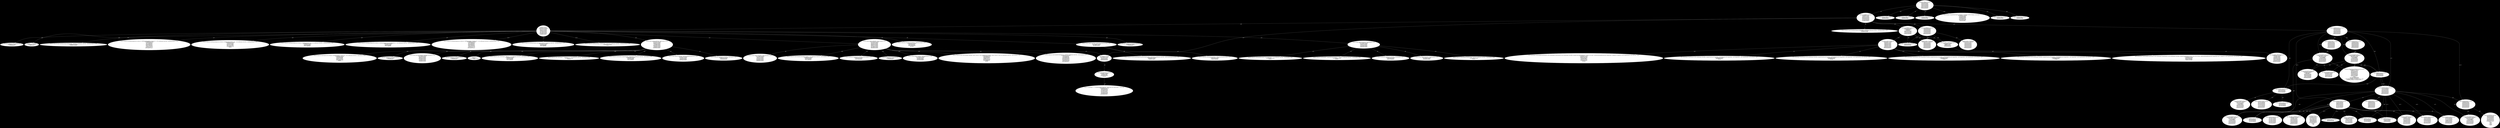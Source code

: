 digraph memory_dump_graph {
graph [bgcolor=black]
_1dff97418 [style=filled] [fillcolor=white] [label="InitialAllocationPool
 0x1dff97418 (128 bytes)
9412a09901000000
886d92e101000000
006e92e101000000
2032f9df01000000
980552e001000000
9beaab9901000000
a3eaab9901000000
37eaab9901000000..."]
_1dff97418 -> _199a01294 [color=white] [fontcolor=white] [label="@0"]
_1dff97418 -> _1e1926d88 [color=white] [fontcolor=white] [label="@8"]
_1dff97418 -> _1e1926e00 [color=white] [fontcolor=white] [label="@16"]
_1dff97418 -> _1dff93220 [color=white] [fontcolor=white] [label="@24"]
_1dff97418 -> _1e0520598 [color=white] [fontcolor=white] [label="@32"]
_1dff97418 -> _199abea9b [color=white] [fontcolor=white] [label="@40"]
_1dff97418 -> _199abeaa3 [color=white] [fontcolor=white] [label="@48"]
_1dff97418 -> _199abea37 [color=white] [fontcolor=white] [label="@56"]
_1dff97418 -> _199869378 [color=white] [fontcolor=white] [label="@64"]
_1dff97418 -> _199869380 [color=white] [fontcolor=white] [label="@72"]
_1dff97418 -> _1998693e0 [color=white] [fontcolor=white] [label="@80"]
_1dff97418 -> _19986940c [color=white] [fontcolor=white] [label="@88"]
_1dff97418 -> _199923fa4 [color=white] [fontcolor=white] [label="@96"]
_1dff97418 -> _199869adc [color=white] [fontcolor=white] [label="@104"]
_1dff97418 -> _1999243cc [color=white] [fontcolor=white] [label="@112"]
_1dff97418 -> _19992716c [color=white] [fontcolor=white] [label="@120"]
_600003f77c80 [style=filled] [fillcolor=white] [label="Instance of OS_dispatch_queue_serial
 0x600003f77c80 (128 bytes)
d841580001000000
0000000000000000
efcdab89ffffffff
c053580001000000
0000000000000000
2092190100600000
0000000000000000
0000000020fe1f00..."]
_19986940c [style=filled] [fillcolor=white] [label="protocol witness for Swift.BinaryInteger.init<A where A1: Swift.BinaryInteger>(A1) -> A in conformance Swift.UInt : Swift.BinaryInteger in Swift
 0x19986940c (24 bytes)
7f2303d5fd7bbfa9
fd03009103000094
fd7bc1a8ff0f5fd6"]
_600001191f00 [style=filled] [fillcolor=white] [label="malloc 0x600001191f00 (32 bytes)
8087f20300600000
0000000000000000
c01e190100600000
301f190100600000"]
_18b9ef7b6 [style=filled] [fillcolor=white] [label="_base64EncodingAsString:withOptions:.DataEncodeTable
 0x18b9ef7b6 (128 bytes)
636f6d2e6170706c
652e4e5346696c65
48616e646c652e31
00636f6d2e617070
6c652e4e5346696c
6548616e646c652e
3200763234403f30
423840224e534f62...
Strings:
com.apple.NSFileHandle.1
com.apple.NSFileHandle.2
v24@?0B8@\"NSObject<OS_dispatch_data>\"12i20
v20@?0@\"NSObject<OS_dispatch_data>\""]
_600001191f10 [style=filled] [fillcolor=white] [label="unknown 0x600001191f10 (128 bytes)
c01e190100600000
301f190100600000
0088f20300600000
0000000000000000
001f190100600000
d01f190100600000
2021190100600000
c84afbe301000000..."]
_600001191f10 -> _600001191ec0 [color=white] [fontcolor=white] [label="@0"]
_600001191f10 -> _600001191f30 [color=white] [fontcolor=white] [label="@8"]
_600001191f10 -> _600003f28800 [color=white] [fontcolor=white] [label="@16"]
_600001191f10 -> _600001191f00 [color=white] [fontcolor=white] [label="@32"]
_600001191f10 -> _600001191fd0 [color=white] [fontcolor=white] [label="@40"]
_600001191f10 -> _600001192120 [color=white] [fontcolor=white] [label="@48"]
_600001191f10 -> _1e3fb4ac8 [color=white] [fontcolor=white] [label="@56"]
_600001191f10 -> _600001ffc090 [color=white] [fontcolor=white] [label="@64"]
_600001191f10 -> _600003a3eed0 [color=white] [fontcolor=white] [label="@88"]
_600001191f10 -> _60000136ccf0 [color=white] [fontcolor=white] [label="@104"]
_600001191f10 -> _1dff92b88 [color=white] [fontcolor=white] [label="@112"]
_600001191f10 -> _200000003 [color=white] [fontcolor=white] [label="@120"]
_600003a3edf0 [style=filled] [fillcolor=white] [label="malloc 0x600003a3edf0 (112 bytes)
d1d8f0df01000001
0000000000000000
0000000000000000
0000000000000000
0000000000000000
8087f20300600000
0000000000000000
0000000000000000..."]
_600003a3edf0 -> _600003f28780 [color=white] [fontcolor=white] [label="@40"]
_600003a3edf0 -> _1000001dc [color=white] [fontcolor=white] [label="@96"]
_19993f600 [style=filled] [fillcolor=white] [label="swift::metadataimpl::ValueWitnesses<swift::metadataimpl::NativeBox<unsigned long long, 8ul, 8ul, 8ul>>::assignWithCopy(swift::OpaqueValue*, swift::OpaqueValue*, swift::TargetMetadata<swift::InProcess> const*)
 0x19993f600 (12 bytes)
280040f9080000f9
c0035fd6"]
_19986e110 [style=filled] [fillcolor=white] [label="protocol witness for static Swift.Numeric.*= infix(inout A, A) -> () in conformance Swift.UInt : Swift.Numeric in Swift
 0x19986e110 (4 bytes)
01000014"]
_1e1926dd0 [style=filled] [fillcolor=white] [label="protocol witness table for Swift.UInt : Swift.Comparable in Swift
 0x1e1926dd0 (48 bytes)
1013a09901000000
286e92e101000000
c878929901000000
98e3869901000000
b8e3869901000000
d8e3869901000000"]
_199869380 [style=filled] [fillcolor=white] [label="protocol witness for Swift.BinaryInteger.init<A where A1: Swift.BinaryFloatingPoint>(exactly: A1) -> A? in conformance Swift.UInt : Swift.BinaryInteger in Swift
 0x199869380 (96 bytes)
7f2303d5f85fbca9
f65701a9f44f02a9
fd7b03a9fdc30091
f30303aaf40302aa
f50301aaf60300aa
f70308aa1b290294
e30300aae80317aa
e00316aae10313aa..."]
_1e1934a40 [style=filled] [fillcolor=white] [label="value witness table for Builtin.Int64
 0x1e1934a40 (72 bytes)
f4f5939901000000
00f6939901000000
0cf6939901000000
18f6939901000000
24f6939901000000
44f6939901000000
0800000000000000
0800000000000000..."]
_1e1934a40 -> _19993f5f4 [color=white] [fontcolor=white] [label="@0"]
_1e1934a40 -> _19993f600 [color=white] [fontcolor=white] [label="@8"]
_1e1934a40 -> _19993f60c [color=white] [fontcolor=white] [label="@16"]
_1e1934a40 -> _19993f618 [color=white] [fontcolor=white] [label="@24"]
_1e1934a40 -> _19993f624 [color=white] [fontcolor=white] [label="@32"]
_1e1934a40 -> _19993f644 [color=white] [fontcolor=white] [label="@40"]
_199923fa4 [style=filled] [fillcolor=white] [label="protocol witness for Swift.BinaryInteger.init<A where A1: Swift.BinaryInteger>(truncatingIfNeeded: A1) -> A in conformance Swift.UInt : Swift.BinaryInteger in Swift
 0x199923fa4 (24 bytes)
7f2303d5fd7bbfa9
fd030091ca2efd97
fd7bc1a8ff0f5fd6"]
_1dff92008 [style=filled] [fillcolor=white] [label="ObjC class Swift.__EmptyArrayStorage
 0x1dff92008 (152 bytes)
7837f9df01000000
182cf9df01000000
50b49a8901000000
0000000000002800
a296170100600080
0200000000000000
2000000007000000
b000000018000000..."]
_600001ffc090 [style=filled] [fillcolor=white] [label="Instance of __NSMallocBlock__
 0x600001ffc090 (48 bytes)
58f8eedf01000000
020000c300000000
ecb7f98a01000000
e0c747e101000000
1067250300600000
0000000000000000"]
_19986e148 [style=filled] [fillcolor=white] [label="protocol witness for Swift.Strideable.distance(to: A) -> A.Stride in conformance Swift.UInt : Swift.Strideable in Swift
 0x19986e148 (140 bytes)
7f2303d5ffc300d1
fd7b02a9fd830091
0a0040f98b0240f9
49010beba2000054
69010aeb04010054
e90309cb02000014
a4000054090100f9
fd7b42a9ffc30091..."]
_16fdfec00 [style=filled] [fillcolor=white] [label="unknown 0x16fdfec00 (128 bytes)
e0ee869901000000
20ebdf6f01000000
80d492e101000000
0000000000000000
0000000000000000
0000000000000000
701e190100600000
e0eadf6f01000000..."]
_16fdfec00 -> _19986eee0 [color=white] [fontcolor=white] [label="@0"]
_16fdfec00 -> _16fdfeb20 [color=white] [fontcolor=white] [label="@8"]
_16fdfec00 -> _1e192d480 [color=white] [fontcolor=white] [label="@16"]
_16fdfec00 -> _600001191e70 [color=white] [fontcolor=white] [label="@48"]
_16fdfec00 -> _16fdfeae0 [color=white] [fontcolor=white] [label="@56"]
_16fdfec00 -> _1dff97418 [color=white] [fontcolor=white] [label="@64"]
_199a012d0 [style=filled] [fillcolor=white] [label="protocol conformance descriptor for Swift.UInt : Swift.CustomStringConvertible in Swift
 0x199a012d0 (16 bytes)
20bc0c0020e50c00
b05af24700000000"]
_600001191e70 [style=filled] [fillcolor=white] [label="unknown 0x600001191e70 (128 bytes)
0000000000000000
00000000000000e0
a9cb3ae001000002
10eda30300600000
80eda30300600000
0000000000000000
8086f20300600000
0000000000000000..."]
_600001191e70 -> _600003a3ed10 [color=white] [fontcolor=white] [label="@24"]
_600001191e70 -> _600003a3ed80 [color=white] [fontcolor=white] [label="@32"]
_600001191e70 -> _600003f28680 [color=white] [fontcolor=white] [label="@48"]
_600001191e70 -> _600001199220 [color=white] [fontcolor=white] [label="@64"]
_600001191e70 -> _600001191ed0 [color=white] [fontcolor=white] [label="@72"]
_600001191e70 -> _600003f28700 [color=white] [fontcolor=white] [label="@80"]
_600001191e70 -> _600001191ea0 [color=white] [fontcolor=white] [label="@96"]
_600001191e70 -> _600001191f10 [color=white] [fontcolor=white] [label="@104"]
_600001191e70 -> _600003a3edf0 [color=white] [fontcolor=white] [label="@120"]
_199a01320 [style=filled] [fillcolor=white] [label="protocol conformance descriptor for Swift.UInt : Swift.Hashable in Swift
 0x199a01320 (16 bytes)
14ab0c00d0e40c00
d85af24700000000"]
_19993f644 [style=filled] [fillcolor=white] [label="swift::metadataimpl::FixedSizeBufferValueWitnesses<swift::metadataimpl::ValueWitnesses<swift::metadataimpl::NativeBox<unsigned long long, 8ul, 8ul, 8ul>>, true, 8ul, 8ul, false>::storeEnumTagSinglePayload(swift::OpaqueValue*, unsigned int, unsigned int, swift::TargetMetadata<swift::InProcess> const*)
 0x19993f644 (52 bytes)
e200003441010034
28040051087c0029
2800805208200039
c0035fd6e1ffff34
28040051087c0029
c0035fd61f200039
c0035fd6"]
_60000266c0b0 [style=filled] [fillcolor=white] [label="Instance of Swift.__StringStorage
 0x60000266c0b0 (128 bytes)
b0c003301cda0000
0300000000000000
0000000000000000
0000000000000000
0000000000000000
0000000000000000
0000000000000000
0000000000000000..."]
_1999243b4 [style=filled] [fillcolor=white] [label="protocol witness for Swift.Numeric.magnitude.getter : A.Magnitude in conformance Swift.UInt : Swift.Numeric in Swift
 0x1999243b4 (24 bytes)
7f2303d5fd7bbfa9
fd0300919b2afd97
fd7bc1a8ff0f5fd6"]
_19986e1d4 [style=filled] [fillcolor=white] [label="protocol witness for Swift.Strideable.advanced(by: A.Stride) -> A in conformance Swift.UInt : Swift.Strideable in Swift
 0x19986e1d4 (24 bytes)
7f2303d5fd7bbfa9
fd03009103000094
fd7bc1a8ff0f5fd6"]
_10000490c [style=filled] [fillcolor=white] [label="closure #1 @Sendable () -> () in memorydumper2.demangle(_: Swift.String, tool: [Swift.String]) -> Swift.String
 0x10000490c (152 bytes)
064f0094ff830091
200020d4a08354f8
a10355f8a18312f8
a00313f87e4e0094
a18352f8e20300aa
a00353f8a28313f8
132c0094a28353f8
a08358f8e8000090..."]
_19993f618 [style=filled] [fillcolor=white] [label="swift::metadataimpl::ValueWitnesses<swift::metadataimpl::NativeBox<unsigned long long, 8ul, 8ul, 8ul>>::assignWithTake(swift::OpaqueValue*, swift::OpaqueValue*, swift::TargetMetadata<swift::InProcess> const*)
 0x19993f618 (12 bytes)
280040f9080000f9
c0035fd6"]
_1005841d8 [style=filled] [fillcolor=white] [label="ObjC class OS_dispatch_queue_serial
 0x1005841d8 (40 bytes)
9049580001000000
7841580001000000
c0a6140100600100
00000000020010e0
808c170100600080"]
_600001191ea0 [style=filled] [fillcolor=white] [label="malloc 0x600001191ea0 (32 bytes)
8086f20300600000
0000000000000000
2092190100600000
d01e190100600000"]
_600001191ea0 -> _600003f28680 [color=white] [fontcolor=white] [label="@0"]
_600001191ea0 -> _600001199220 [color=white] [fontcolor=white] [label="@16"]
_600001191ea0 -> _600001191ed0 [color=white] [fontcolor=white] [label="@24"]
_600001191fd0 [style=filled] [fillcolor=white] [label="unknown 0x600001191fd0 (128 bytes)
201f190100600000
f01f190100600000
0089f20300600000
0000000000000000
c01f190100600000
3020190100600000
a9cb3ae001000002
20f0a30300600000..."]
_600003a3eed0 [style=filled] [fillcolor=white] [label="malloc 0x600003a3eed0 (112 bytes)
78714be101000000
f8714be101000000
b8714be101000000
18724be101000000
58714be101000000
0000000000000000
98714be101000000
a01f190100600000..."]
_600001191eb0 [style=filled] [fillcolor=white] [label="unknown 0x600001191eb0 (128 bytes)
2092190100600000
d01e190100600000
0087f20300600000
0000000000000000
a01e190100600000
101f190100600000
a9cb3ae001000002
f0eda30300600000..."]
_19992716c [style=filled] [fillcolor=white] [label="protocol witness for Swift.BinaryInteger._lowWord.getter : Swift.UInt in conformance Swift.UInt : Swift.BinaryInteger in Swift
 0x19992716c (4 bytes)
9728f317"]
_1999243cc [style=filled] [fillcolor=white] [label="protocol witness for Swift.BinaryInteger.words.getter : A.Words in conformance Swift.UInt : Swift.BinaryInteger in Swift
 0x1999243cc (24 bytes)
7f2303d5fd7bbfa9
fd030091ff2dfd97
fd7bc1a8ff0f5fd6"]
_1e0520598 [style=filled] [fillcolor=white] [label="protocol witness table for Swift.UInt : Swift.Strideable in Swift
 0x1e0520598 (64 bytes)
e012a09901000000
d06d92e101000000
bbeaab9901000000
986e92e101000000
80d492e101000000
48e1869901000000
d4e1869901000000
88e2869901000000"]
_1e0520598 -> _199a012e0 [color=white] [fontcolor=white] [label="@0"]
_1e0520598 -> _1e1926dd0 [color=white] [fontcolor=white] [label="@8"]
_1e0520598 -> _199abeabb [color=white] [fontcolor=white] [label="@16"]
_1e0520598 -> _1e1926e98 [color=white] [fontcolor=white] [label="@24"]
_1e0520598 -> _1e192d480 [color=white] [fontcolor=white] [label="@32"]
_1e0520598 -> _19986e148 [color=white] [fontcolor=white] [label="@40"]
_1e0520598 -> _19986e1d4 [color=white] [fontcolor=white] [label="@48"]
_1e0520598 -> _19986e288 [color=white] [fontcolor=white] [label="@56"]
_1e1926e00 [style=filled] [fillcolor=white] [label="protocol witness table for Swift.UInt : Swift.Hashable in Swift
 0x1e1926e00 (40 bytes)
2013a09901000000
286e92e101000000
3c54929901000000
404e929901000000
444e929901000000"]
_1e1926e00 -> _199a01320 [color=white] [fontcolor=white] [label="@0"]
_1e1926e00 -> _1e1926e28 [color=white] [fontcolor=white] [label="@8"]
_1e1926e00 -> _19992543c [color=white] [fontcolor=white] [label="@16"]
_1e1926e00 -> _199924e40 [color=white] [fontcolor=white] [label="@24"]
_1e1926e00 -> _199924e44 [color=white] [fontcolor=white] [label="@32"]
_600003568240 [style=filled] [fillcolor=white] [label="Instance of Swift.__StringStorage
 0x600003568240 (128 bytes)
408233311cda0000
0800000000000000
0000000000000000
0000000000000000
0000000000000000
0000000000000000
0000000000000000
0000000000000000..."]
_199869adc [style=filled] [fillcolor=white] [label="protocol witness for Swift.BinaryInteger.init<A where A1: Swift.BinaryInteger>(clamping: A1) -> A in conformance Swift.UInt : Swift.BinaryInteger in Swift
 0x199869adc (96 bytes)
7f2303d5f85fbca9
f65701a9f44f02a9
fd7b03a9fdc30091
f30303aaf40302aa
f50301aaf60300aa
f70308aa44270294
e30300aae80317aa
e00316aae10313aa..."]
_1e1926e28 [style=filled] [fillcolor=white] [label="protocol witness table for Swift.UInt : Swift.Equatable in Swift
 0x1e1926e28 (16 bytes)
3013a09901000000
d878929901000000"]
_1dff93270 [style=filled] [fillcolor=white] [label="protocol witness table for Swift.UInt : Swift.ExpressibleByIntegerLiteral in Swift
 0x1dff93270 (32 bytes)
0013a09901000000
cbeaab9901000000
20d492e101000000
0057929901000000"]
_1dff92b88 [style=filled] [fillcolor=white] [label="ObjC class Swift.__SwiftDeferredNSArray
 0x1dff92b88 (120 bytes)
b03cf9df01000000
902af9df01000000
80c0470000600300
00000000030028c0
82321e0100600080
0200000000000000
2000000007000000
9000000018000000..."]
_600001191ec0 [style=filled] [fillcolor=white] [label="malloc 0x600001191ec0 (32 bytes)
0087f20300600000
0000000000000000
a01e190100600000
101f190100600000"]
_199abea37 [style=filled] [fillcolor=white] [label="symbolic _____ Su5WordsV
 0x199abea37 (5 bytes)
d90d010000"]
_199924e40 [style=filled] [fillcolor=white] [label="protocol witness for Swift.Hashable.hash(into: inout Swift.Hasher) -> () in conformance Swift.UInt : Swift.Hashable in Swift
 0x199924e40 (4 bytes)
633efd17"]
_19986da4c [style=filled] [fillcolor=white] [label="protocol witness for Swift.Numeric.init<A where A1: Swift.BinaryInteger>(exactly: A1) -> A? in conformance Swift.UInt : Swift.Numeric in Swift
 0x19986da4c (44 bytes)
7f2303d5fd7bbfa9
fd030091900300f0
10f2069151f594d2
3002c1dae50310aa
03000094fd7bc1a8
ff0f5fd6"]
_19993f5f4 [style=filled] [fillcolor=white] [label="swift::metadataimpl::ValueWitnesses<swift::metadataimpl::NativeBox<unsigned long long, 8ul, 8ul, 8ul>>::initializeWithCopy(swift::OpaqueValue*, swift::OpaqueValue*, swift::TargetMetadata<swift::InProcess> const*)
 0x19993f5f4 (12 bytes)
280040f9080000f9
c0035fd6"]
_19992543c [style=filled] [fillcolor=white] [label="protocol witness for Swift.Hashable.hashValue.getter : Swift.Int in conformance Swift.UInt : Swift.Hashable in Swift
 0x19992543c (4 bytes)
dc3cfd17"]
_199acf82c [style=filled] [fillcolor=white] [label="nominal type descriptor for Swift.Int
 0x199acf82c (28 bytes)
510000001490ffff
4867f3ffc091e4ff
0c49000001000000
02000000"]
_199acf82c -> _10000490c [color=white] [fontcolor=white] [label="@16"]
_199abeaab [style=filled] [fillcolor=white] [label="associated conformance SuSjs9MagnitudeSj_SL
 0x199abeaab (7 bytes)
07fc4de3ff0000"]
_1e1926d88 [style=filled] [fillcolor=white] [label="protocol witness table for Swift.UInt : Swift.CustomStringConvertible in Swift
 0x1e1926d88 (16 bytes)
d012a09901000000
38e1869901000000"]
_1e1926d88 -> _199a012d0 [color=white] [fontcolor=white] [label="@0"]
_1e1926d88 -> _19986e138 [color=white] [fontcolor=white] [label="@8"]
_600003f28700 [style=filled] [fillcolor=white] [label="Instance of OS_dispatch_queue_serial
 0x600003f28700 (128 bytes)
d841580001000000
0000000000000000
efcdab89ffffffff
c053580001000000
0000000000000000
c01e190100600000
0000000000000000
0000000020fe1f00..."]
_600003f28700 -> _1005841d8 [color=white] [fontcolor=white] [label="@0"]
_600003f28700 -> _1005853c0 [color=white] [fontcolor=white] [label="@24"]
_600003f28700 -> _600001191ec0 [color=white] [fontcolor=white] [label="@40"]
_600003f28700 -> _18b9ef7b6 [color=white] [fontcolor=white] [label="@72"]
_600001360850 [style=filled] [fillcolor=white] [label="malloc 0x600001360850 (16 bytes)
2d6e000000000000
0000000000000000"]
_199a012e0 [style=filled] [fillcolor=white] [label="protocol conformance descriptor for Swift.UInt : Swift.Strideable in Swift
 0x199a012e0 (16 bytes)
2ccc0c0010e50c00
b0f2b14600000000"]
_1dff93220 [style=filled] [fillcolor=white] [label="protocol witness table for Swift.UInt : Swift.Numeric in Swift
 0x1dff93220 (80 bytes)
c012a09901000000
986d92e101000000
7032f9df01000000
abeaab9901000000
b3eaab9901000000
5bd8ab9901000000
4cda869901000000
b443929901000000..."]
_1dff93220 -> _199a012c0 [color=white] [fontcolor=white] [label="@0"]
_1dff93220 -> _1e1926d98 [color=white] [fontcolor=white] [label="@8"]
_1dff93220 -> _1dff93270 [color=white] [fontcolor=white] [label="@16"]
_1dff93220 -> _199abeaab [color=white] [fontcolor=white] [label="@24"]
_1dff93220 -> _199abeab3 [color=white] [fontcolor=white] [label="@32"]
_1dff93220 -> _199abd85b [color=white] [fontcolor=white] [label="@40"]
_1dff93220 -> _19986da4c [color=white] [fontcolor=white] [label="@48"]
_1dff93220 -> _1999243b4 [color=white] [fontcolor=white] [label="@56"]
_1dff93220 -> _19986e0d4 [color=white] [fontcolor=white] [label="@64"]
_1dff93220 -> _19986e110 [color=white] [fontcolor=white] [label="@72"]
_16fdfeb20 [style=filled] [fillcolor=white] [label="unknown 0x16fdfeb20 (128 bytes)
0000000000000000
0c285e9901004ceb
ffffffffffffffff
a86552e001000000
4900000000000000
4082560300600000
1000000000000000
5008360100600000..."]
_16fdfeb20 -> _1e05265a8 [color=white] [fontcolor=white] [label="@24"]
_16fdfeb20 -> _600003568240 [color=white] [fontcolor=white] [label="@40"]
_16fdfeb20 -> _600001360850 [color=white] [fontcolor=white] [label="@56"]
_16fdfeb20 -> _1e1934a40 [color=white] [fontcolor=white] [label="@112"]
_6000013786b0 [style=filled] [fillcolor=white] [label="malloc 0x6000013786b0 (16 bytes)
31afeedf01000002
0000000000000000"]
_600003f28800 [style=filled] [fillcolor=white] [label="Instance of OS_dispatch_queue_serial
 0x600003f28800 (128 bytes)
d841580001000000
0000000000000000
efcdab89ffffffff
c053580001000000
0000000000000000
201f190100600000
0000000000000000
0000000020fe1f00..."]
_16fdfecc0 [style=filled] [fillcolor=white] [label="unknown 0x16fdfecc0 (73 bytes)
8086370100600000
00ecdf6f01000000
9086370100600000
01a9000001000000
a086370100600000
0200000000000000
b086370100600000
0300000000000000..."]
_16fdfecc0 -> _600001378680 [color=white] [fontcolor=white] [label="@0"]
_16fdfecc0 -> _16fdfec00 [color=white] [fontcolor=white] [label="@8"]
_16fdfecc0 -> _600001378690 [color=white] [fontcolor=white] [label="@16"]
_16fdfecc0 -> _10000a901 [color=white] [fontcolor=white] [label="@24"]
_16fdfecc0 -> _6000013786a0 [color=white] [fontcolor=white] [label="@32"]
_16fdfecc0 -> _6000013786b0 [color=white] [fontcolor=white] [label="@48"]
_16fdfecc0 -> _6000013786c0 [color=white] [fontcolor=white] [label="@64"]
_1998693e0 [style=filled] [fillcolor=white] [label="protocol witness for Swift.BinaryInteger.init<A where A1: Swift.BinaryFloatingPoint>(A1) -> A in conformance Swift.UInt : Swift.BinaryInteger in Swift
 0x1998693e0 (44 bytes)
7f2303d5fd7bbfa9
fd030091500400d0
10622091b1798fd2
3002c1dae50310aa
dd160094fd7bc1a8
ff0f5fd6"]
_600003f28780 [style=filled] [fillcolor=white] [label="Instance of OS_dispatch_queue_serial
 0x600003f28780 (128 bytes)
d841580001000000
0000000000000000
efcdab89ffffffff
c053580001000000
0000000000000000
001f190100600000
0000000000000000
0000000020fe1f00..."]
_199a012c0 [style=filled] [fillcolor=white] [label="protocol conformance descriptor for Swift.UInt : Swift.Numeric in Swift
 0x199a012c0 (16 bytes)
94ae0c0030e50c00
581f594600000000"]
_1005853c0 [style=filled] [fillcolor=white] [label="Instance of OS_dispatch_queue_global
 0x1005853c0 (1024 bytes)
f842580001000000
ffffff7fffffff7f
0000000000000000
0000000000000000
0000000000000000
209f170100600000
0000000000000000
0000000000006000..."]
_600003f28680 [style=filled] [fillcolor=white] [label="Instance of OS_dispatch_queue_serial
 0x600003f28680 (128 bytes)
d841580001000000
0000000000000000
efcdab89ffffffff
c053580001000000
0000000000000000
a01e190100600000
0000000000000000
0000000020fe1f00..."]
_600003f28680 -> _1005841d8 [color=white] [fontcolor=white] [label="@0"]
_600003f28680 -> _1005853c0 [color=white] [fontcolor=white] [label="@24"]
_600003f28680 -> _600001191ea0 [color=white] [fontcolor=white] [label="@40"]
_600003f28680 -> _18b9ef7b6 [color=white] [fontcolor=white] [label="@72"]
_600003a3ed80 [style=filled] [fillcolor=white] [label="malloc 0x600003a3ed80 (112 bytes)
d1d8f0df01000001
0000000000000000
0000000000000000
0000000000000000
0000000000000000
0087f20300600000
0000000000000000
0000000000000000..."]
_600003a3ed80 -> _600003f28700 [color=white] [fontcolor=white] [label="@40"]
_19986e138 [style=filled] [fillcolor=white] [label="protocol witness for Swift.CustomStringConvertible.description.getter : Swift.String in conformance Swift.UInt : Swift.CustomStringConvertible in Swift
 0x19986e138 (16 bytes)
800240f941018052
02008052a7eaf917"]
_200000003 [style=filled] [fillcolor=white] [label="CPGVersionHash
 0x200000003 (128 bytes)
b3eb0f00f9080500
51e82300b9293440
b94a1c40b9497d60
b3e94302f8292041
39360c40f9a90400
34960400b4b6de40
a9770200b4e82200
9129008052090129...
Strings:
) A96"]
_60000136ccf0 [style=filled] [fillcolor=white] [label="malloc 0x60000136ccf0 (16 bytes)
0000000000000100
0000000000000000"]
_16fdfeae0 [style=filled] [fillcolor=white] [label="unknown 0x16fdfeae0 (128 bytes)
4900000000000000
2200000000000000
4900000000000000
42000000000000f0
b0c0660200600000
5c5c000000000000
4900000000000000
0000000000000000..."]
_16fdfeae0 -> _60000266c0b0 [color=white] [fontcolor=white] [label="@32"]
_16fdfeae0 -> _1e05265a8 [color=white] [fontcolor=white] [label="@88"]
_16fdfeae0 -> _600003568240 [color=white] [fontcolor=white] [label="@104"]
_16fdfeae0 -> _600001360850 [color=white] [fontcolor=white] [label="@120"]
_600003a3ed10 [style=filled] [fillcolor=white] [label="malloc 0x600003a3ed10 (112 bytes)
d1d8f0df01000002
0000000000000000
0000000000000000
0000000000000000
0000000000000000
8086f20300600000
0000000000000000
0000000000000000..."]
_600003a3ed10 -> _600003f28680 [color=white] [fontcolor=white] [label="@40"]
_600001378680 [style=filled] [fillcolor=white] [label="malloc 0x600001378680 (16 bytes)
31afeedf01000002
0000000000000000"]
_600003a3ee60 [style=filled] [fillcolor=white] [label="malloc 0x600003a3ee60 (112 bytes)
d1d8f0df01000002
0000000000000000
0000000000000000
0000000000000000
0000000000000000
0088f20300600000
0000000000000000
0000000000000000..."]
_10000a901 [style=filled] [fillcolor=white] [label="memorydumper2.dumpAndOpenGraph<A>(dumping: A, maxDepth: Swift.Int, filename: Swift.String) -> ()
 0x10000a901 (55 bytes)
013fd6a9835ef888
0000d0080940f908
0140f9080109ebe8
179f1a6800003701
000014d0360094bf
4300d1fd7b41a9f4
4fc2a8c0035fd6"]
_600001191ed0 [style=filled] [fillcolor=white] [label="unknown 0x600001191ed0 (128 bytes)
a01e190100600000
101f190100600000
a9cb3ae001000002
f0eda30300600000
60eea30300600000
0000000000000000
8087f20300600000
0000000000000000..."]
_600001191ed0 -> _600001191ea0 [color=white] [fontcolor=white] [label="@0"]
_600001191ed0 -> _600001191f10 [color=white] [fontcolor=white] [label="@8"]
_600001191ed0 -> _600003a3edf0 [color=white] [fontcolor=white] [label="@24"]
_600001191ed0 -> _600003a3ee60 [color=white] [fontcolor=white] [label="@32"]
_600001191ed0 -> _600003f28780 [color=white] [fontcolor=white] [label="@48"]
_600001191ed0 -> _600001191ec0 [color=white] [fontcolor=white] [label="@64"]
_600001191ed0 -> _600001191f30 [color=white] [fontcolor=white] [label="@72"]
_600001191ed0 -> _600003f28800 [color=white] [fontcolor=white] [label="@80"]
_600001191ed0 -> _600001191f00 [color=white] [fontcolor=white] [label="@96"]
_600001191ed0 -> _600001191fd0 [color=white] [fontcolor=white] [label="@104"]
_600001191ed0 -> _600001192120 [color=white] [fontcolor=white] [label="@112"]
_600001191ed0 -> _1e3fb4ac8 [color=white] [fontcolor=white] [label="@120"]
_199abea9b [style=filled] [fillcolor=white] [label="associated conformance SuSzs9MagnitudeSj_Sz
 0x199abea9b (7 bytes)
07044ee3ff0000"]
_1e1926d98 [style=filled] [fillcolor=white] [label="protocol witness table for Swift.UInt : Swift.AdditiveArithmetic in Swift
 0x1e1926d98 (56 bytes)
f012a09901000000
286e92e101000000
685b929901000000
f0e2869901000000
24e3869901000000
44e3869901000000
78e3869901000000"]
_600001199200 [style=filled] [fillcolor=white] [label="malloc 0x600001199200 (32 bytes)
007cf70300600000
0000000000000000
c091190100600000
3092190100600000"]
_1e1926e98 [style=filled] [fillcolor=white] [label="protocol witness table for Swift.Int : Swift.SignedNumeric in Swift
 0x1e1926e98 (32 bytes)
3414a09901000000
9032f9df01000000
fc3b879901000000
2c3c879901000000"]
_6000013786a0 [style=filled] [fillcolor=white] [label="malloc 0x6000013786a0 (16 bytes)
31afeedf01000002
0000000000000000"]
_199abeab3 [style=filled] [fillcolor=white] [label="associated conformance SuSjs9MagnitudeSj_Sj
 0x199abeab3 (7 bytes)
07004ee3ff0000"]
_600001192120 [style=filled] [fillcolor=white] [label="malloc 0x600001192120 (32 bytes)
4022190100600000
c84afbe301000000
20c1ff0100600000
0000000000000000"]
_199abeaa3 [style=filled] [fillcolor=white] [label="associated conformance SuSzs5WordsSz_Sk
 0x199abeaa3 (7 bytes)
07004ee3ff0000"]
_1e3fb4ac8 [style=filled] [fillcolor=white] [label="Instance of __NSCFConstantString
 0x1e3fb4ac8 (128 bytes)
0086f0df01000000
c807000000000000
05fa128a01000000
1500000000000000
0086f0df01000000
c807000000000000
82fa128a01000000
a200000000000000..."]
_199a01294 [style=filled] [fillcolor=white] [label="protocol conformance descriptor for Swift.UInt : Swift.BinaryInteger in Swift
 0x199a01294 (28 bytes)
8caf0c005ce50c00
d4f1b14600000200
2500010000000000
94415946"]
_1e05265a8 [style=filled] [fillcolor=white] [label="Instance of Swift.__EmptyArrayStorage
 0x1e05265a8 (32 bytes)
0820f9df01000000
ffffffff04000080
0000000000000000
0100000000000000"]
_1e05265a8 -> _1dff92008 [color=white] [fontcolor=white] [label="@0"]
_600001378690 [style=filled] [fillcolor=white] [label="malloc 0x600001378690 (16 bytes)
31afeedf01000002
0000000000000000"]
_199924e44 [style=filled] [fillcolor=white] [label="protocol witness for Swift.Hashable._rawHashValue(seed: Swift.Int) -> Swift.Int in conformance Swift.UInt : Swift.Hashable in Swift
 0x199924e44 (4 bytes)
6d3efd17"]
_199abeabb [style=filled] [fillcolor=white] [label="associated conformance SuSxs6StrideSx_SL
 0x199abeabb (7 bytes)
07044ee3ff0000"]
_1e192d480 [style=filled] [fillcolor=white] [label="type metadata for Swift.Int
 0x1e192d480 (32 bytes)
0002000000000000
2cf8ac9901000000
0000000000000000
0000000000000000"]
_1e192d480 -> _199acf82c [color=white] [fontcolor=white] [label="@8"]
_199869378 [style=filled] [fillcolor=white] [label="protocol witness for static Swift.BinaryInteger.isSigned.getter : Swift.Bool in conformance Swift.UInt : Swift.BinaryInteger in Swift
 0x199869378 (8 bytes)
00008052c0035fd6"]
_19986e288 [style=filled] [fillcolor=white] [label="protocol witness for static Swift.Strideable._step(after: (index: Swift.Int?, value: A), from: A, by: A.Stride) -> (index: Swift.Int?, value: A) in conformance Swift.UInt : Swift.Strideable in Swift
 0x19986e288 (52 bytes)
7f2303d5ff8300d1
fd7b01a9fd430091
f0f8ff9010a22b91
913080d23002c1da
f00300f904000094
fd7b41a9ff830091
ff0f5fd6"]
_600001199220 [style=filled] [fillcolor=white] [label="malloc 0x600001199220 (32 bytes)
807cf70300600000
0000000000000000
0092190100600000
b01e190100600000"]
_600001199220 -> _600003f77c80 [color=white] [fontcolor=white] [label="@0"]
_600001199220 -> _600001199200 [color=white] [fontcolor=white] [label="@16"]
_600001199220 -> _600001191eb0 [color=white] [fontcolor=white] [label="@24"]
_19993f624 [style=filled] [fillcolor=white] [label="swift::metadataimpl::FixedSizeBufferValueWitnesses<swift::metadataimpl::ValueWitnesses<swift::metadataimpl::NativeBox<unsigned long long, 8ul, 8ul, 8ul>>, true, 8ul, 8ul, false>::getEnumTagSinglePayload(swift::OpaqueValue const*, unsigned int, swift::TargetMetadata<swift::InProcess> const*)
 0x19993f624 (32 bytes)
c100003408204039
88000034080040b9
00050011c0035fd6
00008052c0035fd6"]
_19993f60c [style=filled] [fillcolor=white] [label="swift::metadataimpl::ValueWitnesses<swift::metadataimpl::NativeBox<unsigned long long, 8ul, 8ul, 8ul>>::initializeWithTake(swift::OpaqueValue*, swift::OpaqueValue*, swift::TargetMetadata<swift::InProcess> const*)
 0x19993f60c (12 bytes)
280040f9080000f9
c0035fd6"]
_19986e0d4 [style=filled] [fillcolor=white] [label="protocol witness for static Swift.Numeric.* infix(A, A) -> A in conformance Swift.UInt : Swift.Numeric in Swift
 0x19986e0d4 (24 bytes)
7f2303d5fd7bbfa9
fd03009103000094
fd7bc1a8ff0f5fd6"]
_6000013786c0 [style=filled] [fillcolor=white] [label="malloc 0x6000013786c0 (16 bytes)
31afeedf01000002
0000000000000000"]
_1000001dc [style=filled] [fillcolor=white] [label="unknown 0x1000001dc (128 bytes)
0000000000000000
0000000000000000
000000005f5f636f
6e73740000000000
000000005f5f5445
5854000000000000
0000000090910100
0100000036070000...
Strings:
__const
__TEXT
__cstring
__TEXT"]
_19986eee0 [style=filled] [fillcolor=white] [label="protocol witness for static Swift.BinaryInteger.isSigned.getter : Swift.Bool in conformance Swift.Int : Swift.BinaryInteger in Swift
 0x19986eee0 (8 bytes)
20008052c0035fd6"]
_199abd85b [style=filled] [fillcolor=white] [label="symbolic Su
 0x199abd85b (3 bytes)
750000"]
_600001191f30 [style=filled] [fillcolor=white] [label="unknown 0x600001191f30 (128 bytes)
001f190100600000
d01f190100600000
2021190100600000
c84afbe301000000
90c0ff0100600000
0000000000000000
f992f0df01000001
d0eea30300600000..."]
}
